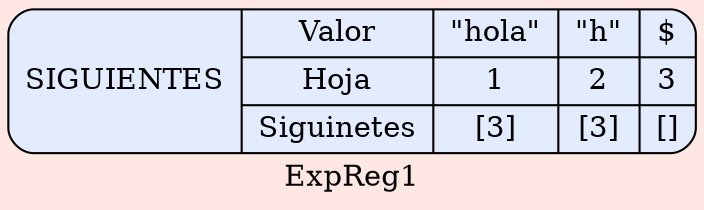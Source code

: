 digraph structs { 
  bgcolor = "#FFE8E3"   
 node [shape=Mrecord fillcolor="#E3EBFF" style =filled];
label ="ExpReg1"
struct1 [label="SIGUIENTES| { Valor | Hoja| Siguinetes } | 
{ \"hola\"| 1 | [3]}|
{ \"h\"| 2 | [3]}|
{ $| 3 | []}
"];
 }